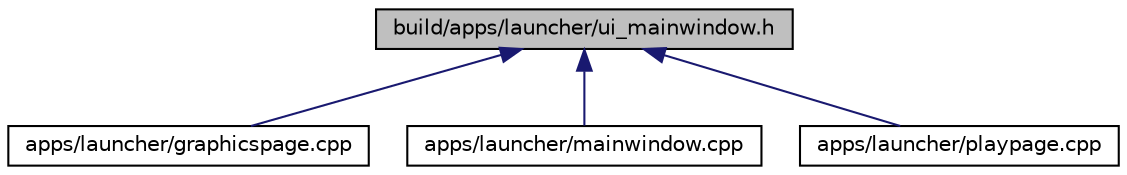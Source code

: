 digraph G
{
  edge [fontname="Helvetica",fontsize="10",labelfontname="Helvetica",labelfontsize="10"];
  node [fontname="Helvetica",fontsize="10",shape=record];
  Node1 [label="build/apps/launcher/ui_mainwindow.h",height=0.2,width=0.4,color="black", fillcolor="grey75", style="filled" fontcolor="black"];
  Node1 -> Node2 [dir="back",color="midnightblue",fontsize="10",style="solid",fontname="Helvetica"];
  Node2 [label="apps/launcher/graphicspage.cpp",height=0.2,width=0.4,color="black", fillcolor="white", style="filled",URL="$graphicspage_8cpp.html"];
  Node1 -> Node3 [dir="back",color="midnightblue",fontsize="10",style="solid",fontname="Helvetica"];
  Node3 [label="apps/launcher/mainwindow.cpp",height=0.2,width=0.4,color="black", fillcolor="white", style="filled",URL="$launcher_2mainwindow_8cpp.html"];
  Node1 -> Node4 [dir="back",color="midnightblue",fontsize="10",style="solid",fontname="Helvetica"];
  Node4 [label="apps/launcher/playpage.cpp",height=0.2,width=0.4,color="black", fillcolor="white", style="filled",URL="$playpage_8cpp.html"];
}
